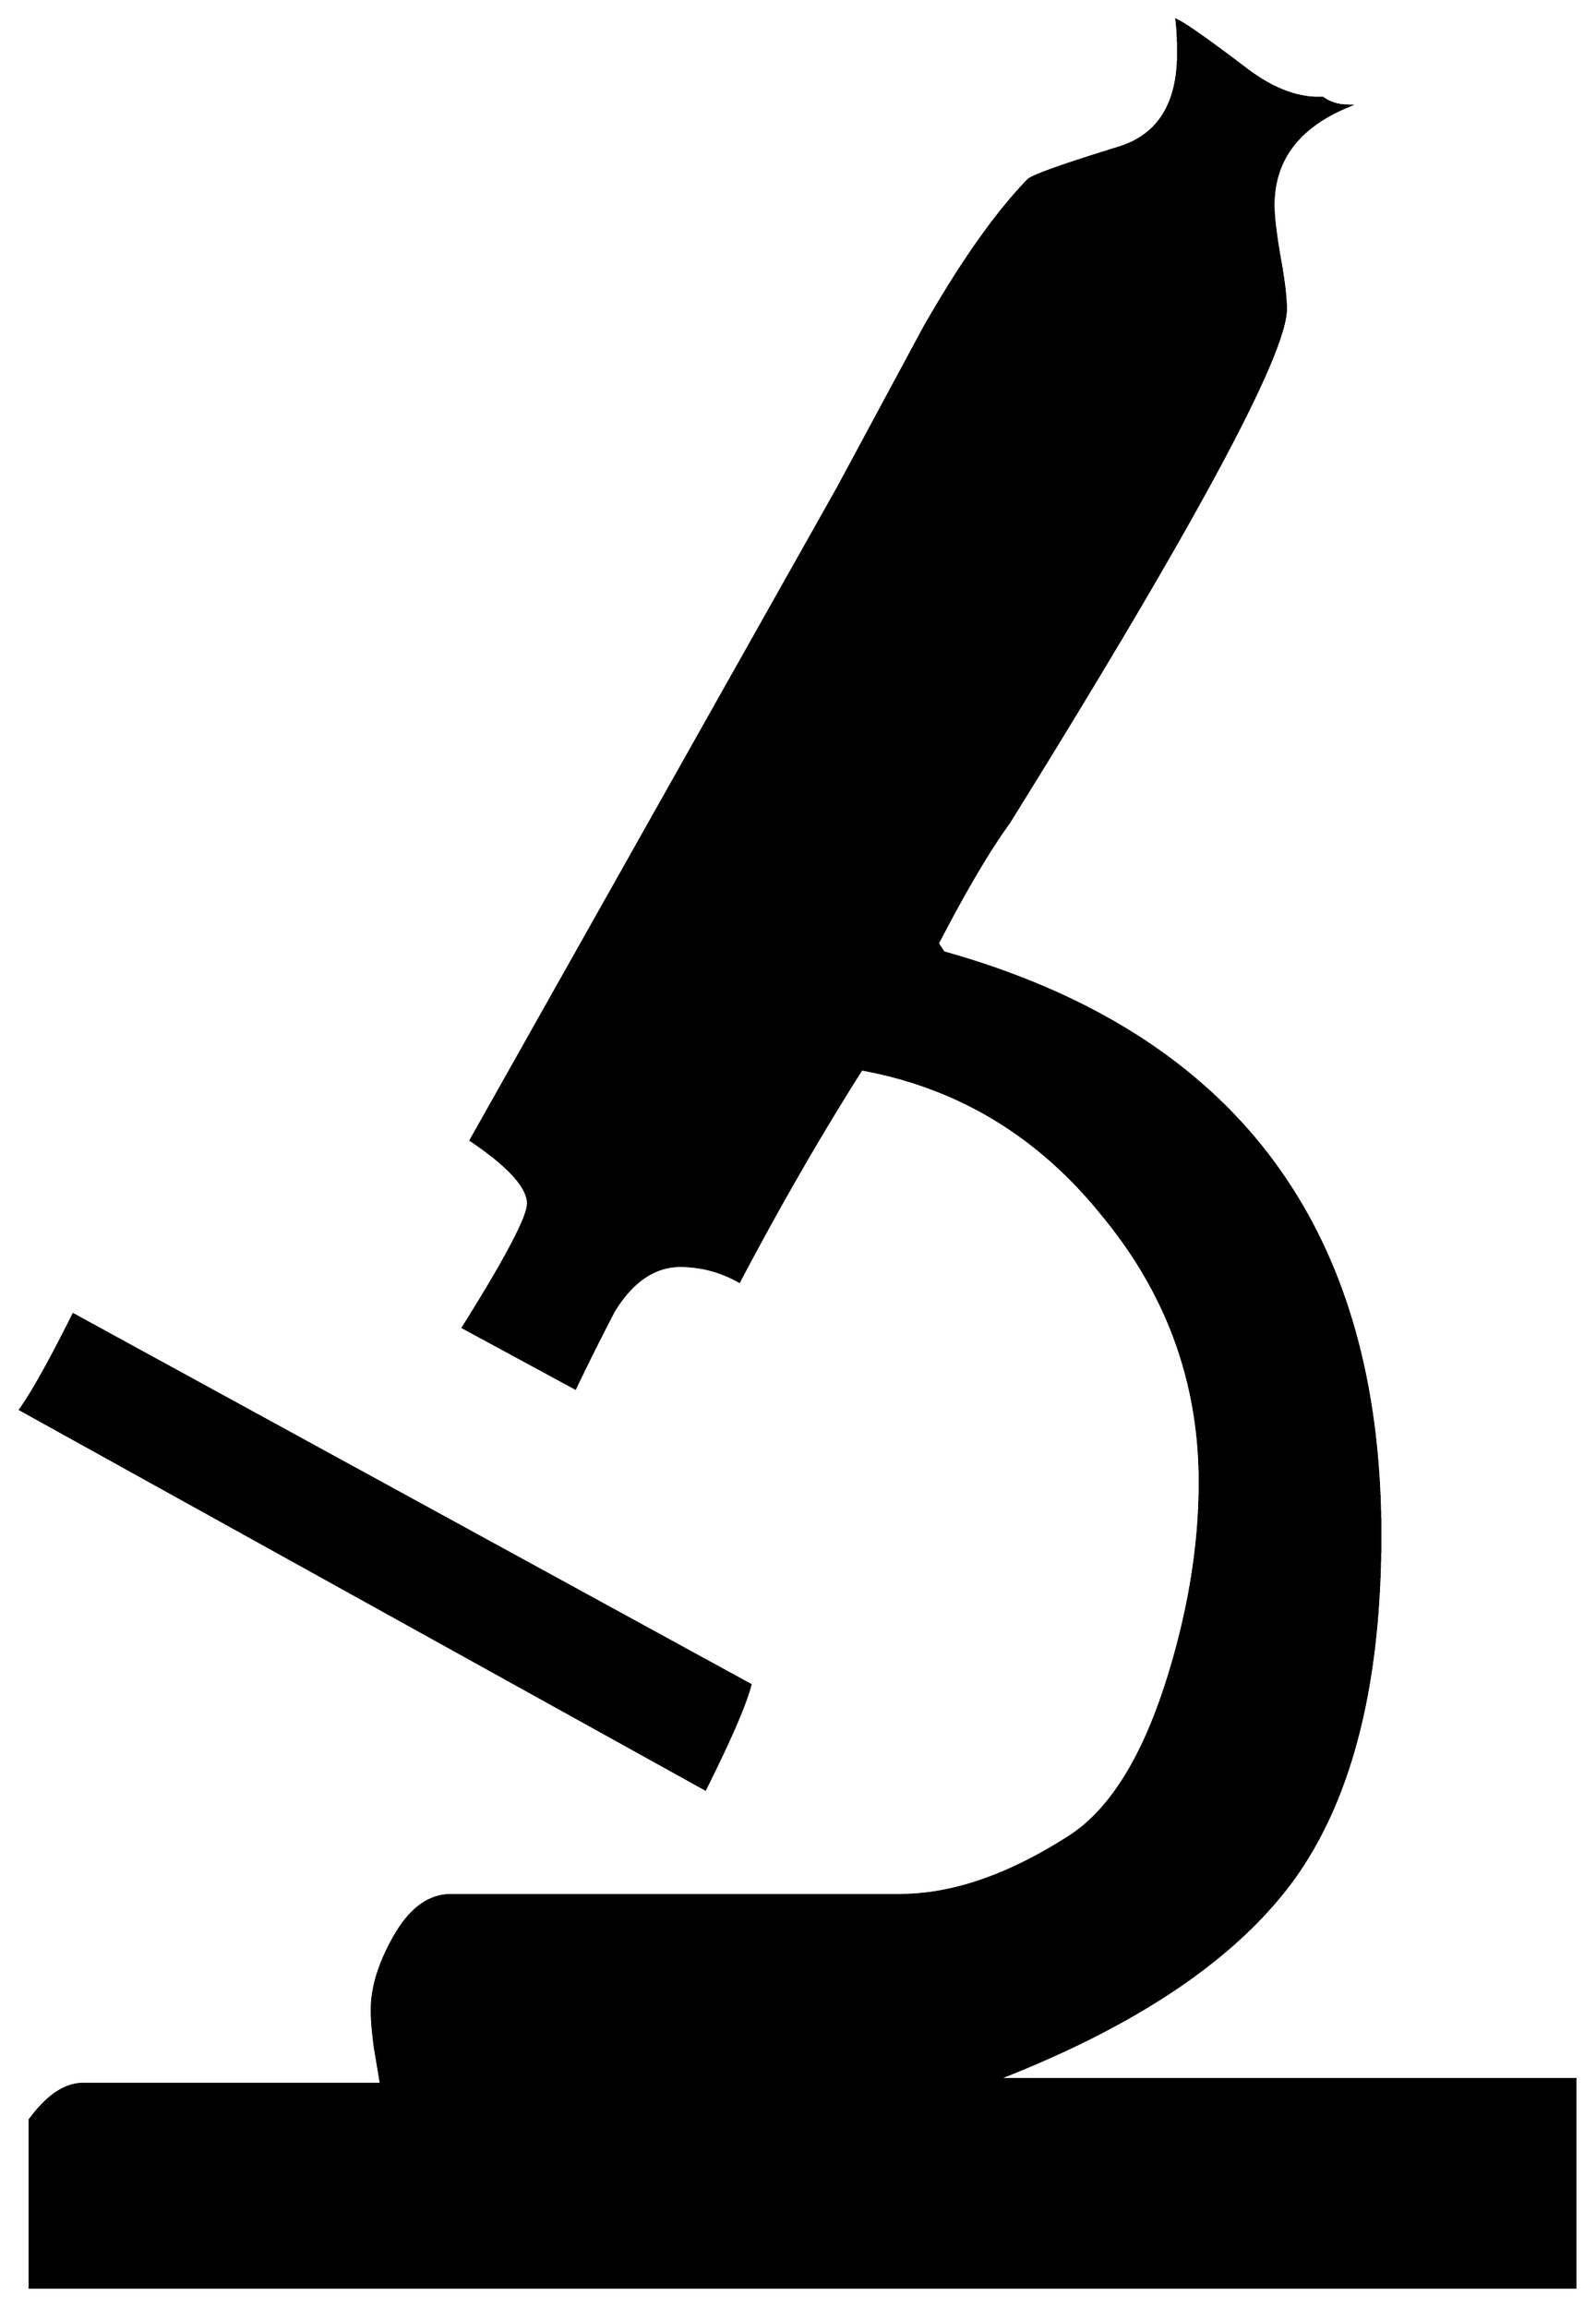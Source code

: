 


\begin{tikzpicture}[y=0.80pt, x=0.80pt, yscale=-1.0, xscale=1.0, inner sep=0pt, outer sep=0pt]
\begin{scope}[shift={(100.0,1759.0)},nonzero rule]
  \path[draw=.,fill=.,line width=1.600pt] (1086.0,97.0) --
    (88.0,97.0) -- (88.0,-11.0) .. controls (99.333,-26.333) and
    (110.667,-34.0) .. (122.0,-34.0) -- (315.0,-34.0) .. controls
    (314.333,-38.0) and (313.0,-46.0) .. (311.0,-58.0) .. controls
    (309.667,-68.0) and (309.0,-76.0) .. (309.0,-82.0) .. controls
    (309.0,-96.667) and (314.0,-112.667) .. (324.0,-130.0) ..
    controls (334.0,-147.333) and (346.0,-156.0) .. (360.0,-156.0)
    -- (650.0,-156.0) .. controls (684.0,-156.0) and
    (720.667,-168.667) .. (760.0,-194.0) .. controls (786.667,-211.333)
    and (808.0,-246.0) .. (824.0,-298.0) .. controls
    (837.333,-341.333) and (844.0,-383.0) .. (844.0,-423.0) ..
    controls (844.0,-487.667) and (823.0,-545.333) .. (781.0,-596.0)
    .. controls (739.667,-647.333) and (687.667,-678.667) ..
    (625.0,-690.0) .. controls (598.333,-648.0) and (572.0,-602.333)
    .. (546.0,-553.0) .. controls (534.0,-559.667) and
    (521.333,-563.0) .. (508.0,-563.0) .. controls (491.333,-563.0)
    and (477.0,-553.333) .. (465.0,-534.0) .. controls
    (456.333,-517.333) and (448.0,-500.667) .. (440.0,-484.0) ..
    controls (424.0,-492.667) and (400.0,-505.667) .. (368.0,-523.0)
    .. controls (396.0,-567.667) and (410.0,-594.333) ..
    (410.0,-603.0) .. controls (410.0,-613.667) and (397.667,-627.333)
    .. (373.0,-644.0) -- (610.0,-1065.0) .. controls
    (628.667,-1099.667) and (647.333,-1134.333) .. (666.0,-1169.0) ..
    controls (690.0,-1211.0) and (712.333,-1242.667) ..
    (733.0,-1264.0) .. controls (735.667,-1266.667) and
    (755.333,-1273.667) .. (792.0,-1285.0) .. controls
    (817.333,-1293.0) and (830.0,-1313.333) .. (830.0,-1346.0) ..
    controls (830.0,-1354.667) and (829.667,-1361.667) ..
    (829.0,-1367.0) .. controls (833.667,-1365.0) and
    (848.333,-1354.667) .. (873.0,-1336.0) .. controls
    (890.333,-1322.667) and (907.0,-1316.333) .. (923.0,-1317.0) ..
    controls (927.667,-1313.667) and (933.0,-1312.0) ..
    (939.0,-1312.0) .. controls (907.0,-1298.667) and
    (891.0,-1277.333) .. (891.0,-1248.0) .. controls
    (891.0,-1240.667) and (892.333,-1229.333) .. (895.0,-1214.0) ..
    controls (897.667,-1199.333) and (899.0,-1188.333) ..
    (899.0,-1181.0) .. controls (899.0,-1151.667) and
    (839.333,-1041.0) .. (720.0,-849.0) .. controls (707.333,-831.667)
    and (692.0,-805.667) .. (674.0,-771.0) -- (678.0,-765.0) ..
    controls (866.0,-712.333) and (960.0,-587.0) .. (960.0,-389.0)
    .. controls (960.0,-293.0) and (941.333,-219.0) ..
    (904.0,-167.0) .. controls (866.667,-115.667) and (802.333,-72.333)
    .. (711.0,-37.0) -- (1086.0,-37.0) -- (1086.0,97.0) --
    cycle(553.0,-292.0) .. controls (549.667,-279.333) and
    (540.0,-257.0) .. (524.0,-225.0) -- (82.0,-470.0) ..
    controls (90.0,-481.333) and (101.333,-501.667) .. (116.0,-531.0)
    -- (553.0,-292.0) -- cycle;
\end{scope}

\end{tikzpicture}

